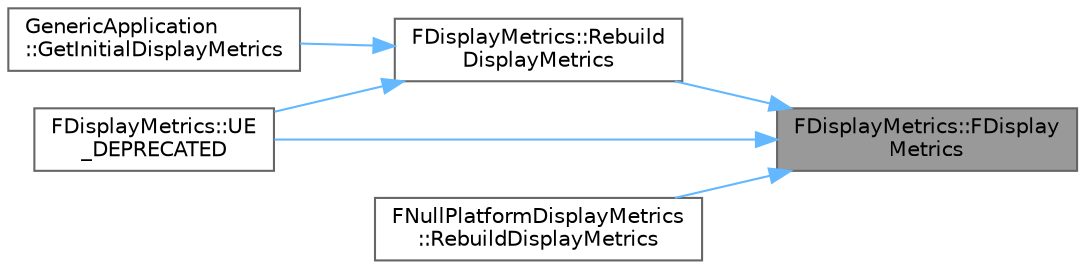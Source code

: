 digraph "FDisplayMetrics::FDisplayMetrics"
{
 // INTERACTIVE_SVG=YES
 // LATEX_PDF_SIZE
  bgcolor="transparent";
  edge [fontname=Helvetica,fontsize=10,labelfontname=Helvetica,labelfontsize=10];
  node [fontname=Helvetica,fontsize=10,shape=box,height=0.2,width=0.4];
  rankdir="RL";
  Node1 [id="Node000001",label="FDisplayMetrics::FDisplay\lMetrics",height=0.2,width=0.4,color="gray40", fillcolor="grey60", style="filled", fontcolor="black",tooltip=" "];
  Node1 -> Node2 [id="edge1_Node000001_Node000002",dir="back",color="steelblue1",style="solid",tooltip=" "];
  Node2 [id="Node000002",label="FDisplayMetrics::Rebuild\lDisplayMetrics",height=0.2,width=0.4,color="grey40", fillcolor="white", style="filled",URL="$d9/da0/structFDisplayMetrics.html#a71fcfe3b03f25447546d81cb98a29fc8",tooltip=" "];
  Node2 -> Node3 [id="edge2_Node000002_Node000003",dir="back",color="steelblue1",style="solid",tooltip=" "];
  Node3 [id="Node000003",label="GenericApplication\l::GetInitialDisplayMetrics",height=0.2,width=0.4,color="grey40", fillcolor="white", style="filled",URL="$d6/d87/classGenericApplication.html#a78f8f3957d29c4f72333b7ce986be088",tooltip=" "];
  Node2 -> Node4 [id="edge3_Node000002_Node000004",dir="back",color="steelblue1",style="solid",tooltip=" "];
  Node4 [id="Node000004",label="FDisplayMetrics::UE\l_DEPRECATED",height=0.2,width=0.4,color="grey40", fillcolor="white", style="filled",URL="$d9/da0/structFDisplayMetrics.html#a0bfb51344f4c17c2f78b2bb6372c572e",tooltip=" "];
  Node1 -> Node5 [id="edge4_Node000001_Node000005",dir="back",color="steelblue1",style="solid",tooltip=" "];
  Node5 [id="Node000005",label="FNullPlatformDisplayMetrics\l::RebuildDisplayMetrics",height=0.2,width=0.4,color="grey40", fillcolor="white", style="filled",URL="$dd/d0f/structFNullPlatformDisplayMetrics.html#ab8adc578a614308d24eddc3b3cdd1ab7",tooltip=" "];
  Node1 -> Node4 [id="edge5_Node000001_Node000004",dir="back",color="steelblue1",style="solid",tooltip=" "];
}
